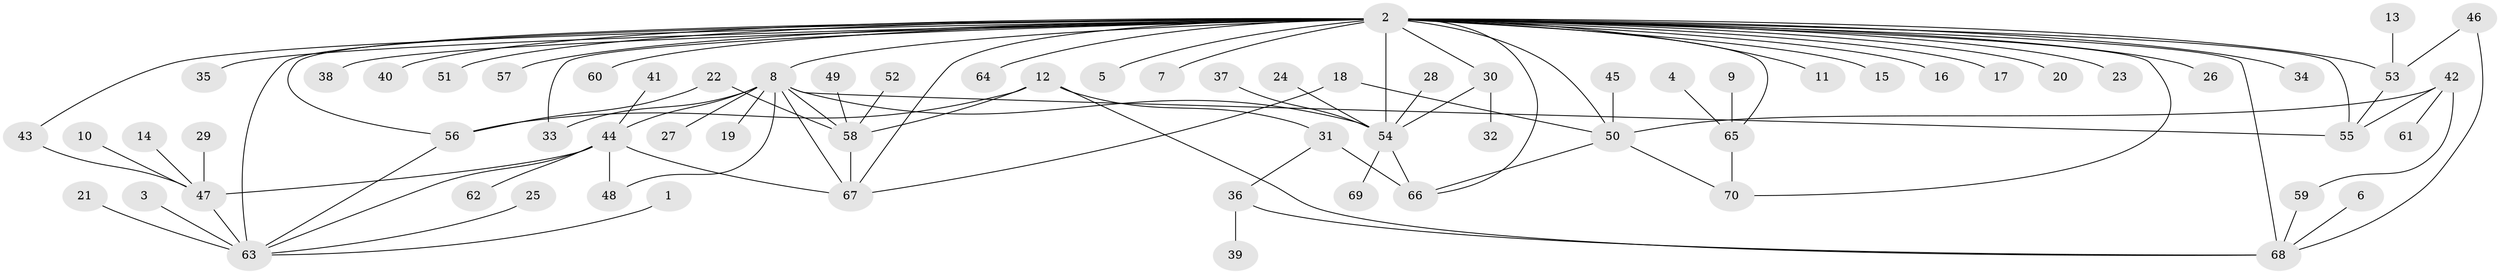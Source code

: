 // original degree distribution, {20: 0.014388489208633094, 6: 0.007194244604316547, 8: 0.02158273381294964, 4: 0.05755395683453238, 10: 0.007194244604316547, 7: 0.02158273381294964, 1: 0.49640287769784175, 5: 0.02877697841726619, 3: 0.1366906474820144, 2: 0.2014388489208633, 9: 0.007194244604316547}
// Generated by graph-tools (version 1.1) at 2025/25/03/09/25 03:25:58]
// undirected, 70 vertices, 95 edges
graph export_dot {
graph [start="1"]
  node [color=gray90,style=filled];
  1;
  2;
  3;
  4;
  5;
  6;
  7;
  8;
  9;
  10;
  11;
  12;
  13;
  14;
  15;
  16;
  17;
  18;
  19;
  20;
  21;
  22;
  23;
  24;
  25;
  26;
  27;
  28;
  29;
  30;
  31;
  32;
  33;
  34;
  35;
  36;
  37;
  38;
  39;
  40;
  41;
  42;
  43;
  44;
  45;
  46;
  47;
  48;
  49;
  50;
  51;
  52;
  53;
  54;
  55;
  56;
  57;
  58;
  59;
  60;
  61;
  62;
  63;
  64;
  65;
  66;
  67;
  68;
  69;
  70;
  1 -- 63 [weight=1.0];
  2 -- 5 [weight=1.0];
  2 -- 7 [weight=1.0];
  2 -- 8 [weight=1.0];
  2 -- 11 [weight=1.0];
  2 -- 15 [weight=1.0];
  2 -- 16 [weight=2.0];
  2 -- 17 [weight=1.0];
  2 -- 20 [weight=1.0];
  2 -- 23 [weight=1.0];
  2 -- 26 [weight=1.0];
  2 -- 30 [weight=2.0];
  2 -- 33 [weight=1.0];
  2 -- 34 [weight=1.0];
  2 -- 35 [weight=1.0];
  2 -- 38 [weight=1.0];
  2 -- 40 [weight=1.0];
  2 -- 43 [weight=1.0];
  2 -- 50 [weight=1.0];
  2 -- 51 [weight=1.0];
  2 -- 53 [weight=1.0];
  2 -- 54 [weight=2.0];
  2 -- 55 [weight=1.0];
  2 -- 56 [weight=1.0];
  2 -- 57 [weight=2.0];
  2 -- 60 [weight=1.0];
  2 -- 63 [weight=2.0];
  2 -- 64 [weight=1.0];
  2 -- 65 [weight=1.0];
  2 -- 66 [weight=1.0];
  2 -- 67 [weight=1.0];
  2 -- 68 [weight=1.0];
  2 -- 70 [weight=1.0];
  3 -- 63 [weight=1.0];
  4 -- 65 [weight=1.0];
  6 -- 68 [weight=1.0];
  8 -- 19 [weight=1.0];
  8 -- 27 [weight=1.0];
  8 -- 33 [weight=1.0];
  8 -- 44 [weight=1.0];
  8 -- 48 [weight=1.0];
  8 -- 54 [weight=1.0];
  8 -- 55 [weight=1.0];
  8 -- 58 [weight=1.0];
  8 -- 67 [weight=1.0];
  9 -- 65 [weight=1.0];
  10 -- 47 [weight=1.0];
  12 -- 31 [weight=1.0];
  12 -- 56 [weight=1.0];
  12 -- 58 [weight=1.0];
  12 -- 68 [weight=1.0];
  13 -- 53 [weight=1.0];
  14 -- 47 [weight=1.0];
  18 -- 50 [weight=1.0];
  18 -- 67 [weight=1.0];
  21 -- 63 [weight=1.0];
  22 -- 56 [weight=1.0];
  22 -- 58 [weight=1.0];
  24 -- 54 [weight=1.0];
  25 -- 63 [weight=1.0];
  28 -- 54 [weight=1.0];
  29 -- 47 [weight=1.0];
  30 -- 32 [weight=1.0];
  30 -- 54 [weight=1.0];
  31 -- 36 [weight=1.0];
  31 -- 66 [weight=2.0];
  36 -- 39 [weight=1.0];
  36 -- 68 [weight=1.0];
  37 -- 54 [weight=1.0];
  41 -- 44 [weight=1.0];
  42 -- 50 [weight=2.0];
  42 -- 55 [weight=1.0];
  42 -- 59 [weight=1.0];
  42 -- 61 [weight=1.0];
  43 -- 47 [weight=1.0];
  44 -- 47 [weight=1.0];
  44 -- 48 [weight=1.0];
  44 -- 62 [weight=1.0];
  44 -- 63 [weight=1.0];
  44 -- 67 [weight=1.0];
  45 -- 50 [weight=1.0];
  46 -- 53 [weight=1.0];
  46 -- 68 [weight=1.0];
  47 -- 63 [weight=1.0];
  49 -- 58 [weight=1.0];
  50 -- 66 [weight=1.0];
  50 -- 70 [weight=1.0];
  52 -- 58 [weight=1.0];
  53 -- 55 [weight=1.0];
  54 -- 66 [weight=1.0];
  54 -- 69 [weight=1.0];
  56 -- 63 [weight=1.0];
  58 -- 67 [weight=1.0];
  59 -- 68 [weight=1.0];
  65 -- 70 [weight=1.0];
}
